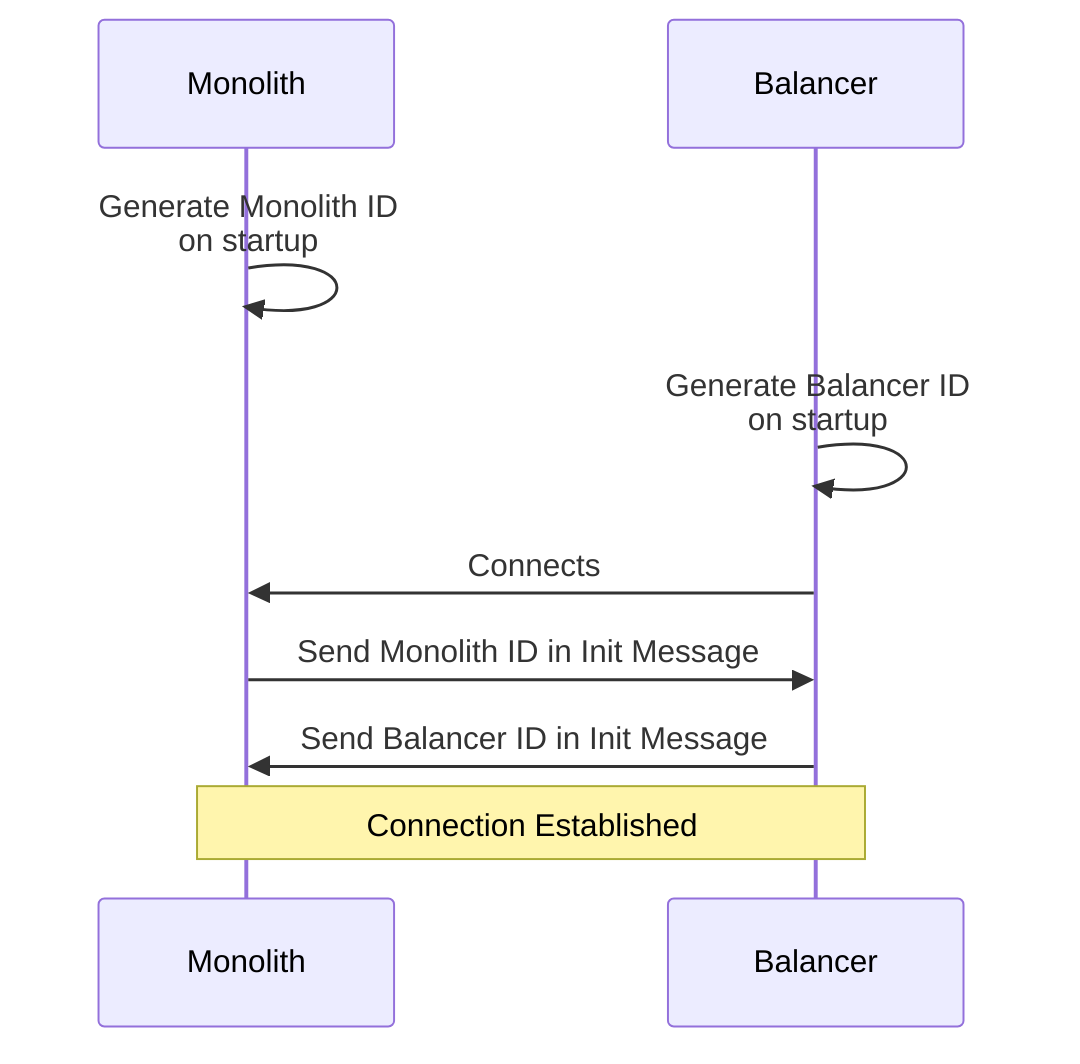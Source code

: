 sequenceDiagram
    participant Monolith
    participant Balancer

    Monolith->>Monolith: Generate Monolith ID<br>on startup
    Balancer->>Balancer: Generate Balancer ID<br>on startup
    Balancer->>Monolith: Connects
    Monolith->>Balancer: Send Monolith ID in Init Message
    Balancer->>Monolith: Send Balancer ID in Init Message
    Note over Monolith,Balancer: Connection Established